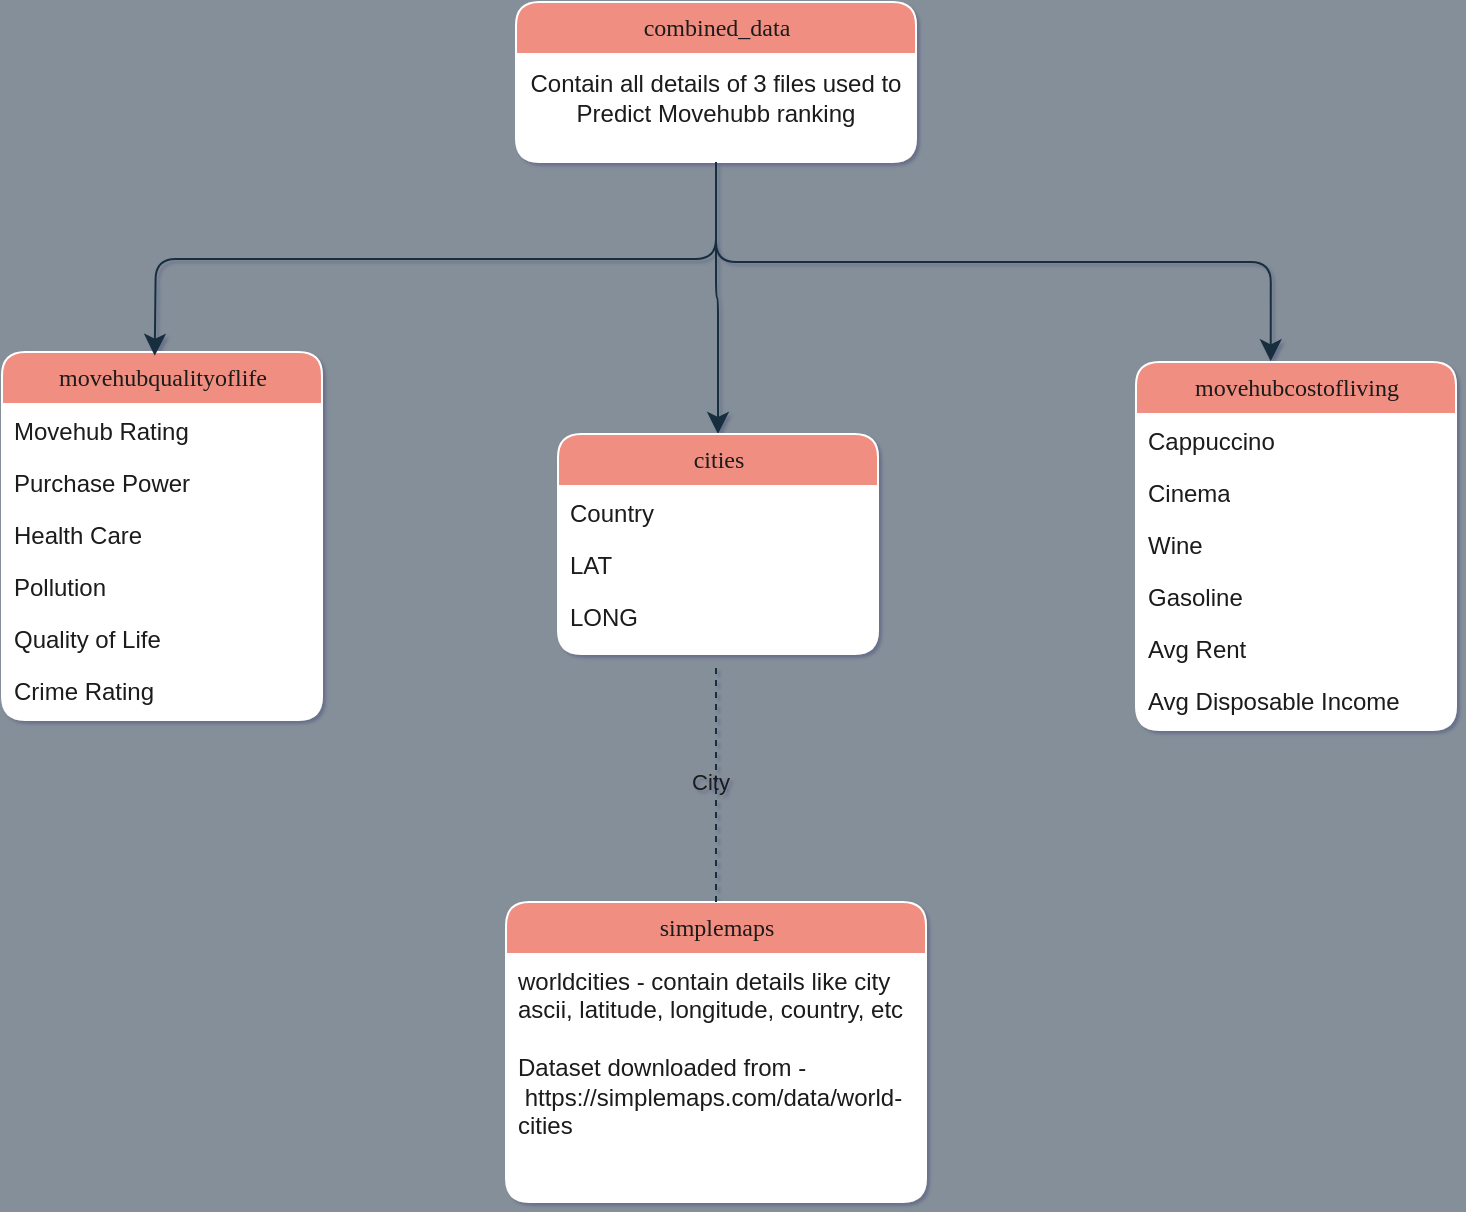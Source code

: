 <mxfile version="24.2.1" type="device">
  <diagram name="Page-1" id="b520641d-4fe3-3701-9064-5fc419738815">
    <mxGraphModel dx="1059" dy="595" grid="0" gridSize="10" guides="1" tooltips="1" connect="1" arrows="1" fold="1" page="1" pageScale="1" pageWidth="1100" pageHeight="850" background="#858f99" math="0" shadow="1">
      <root>
        <mxCell id="0" />
        <mxCell id="1" parent="0" />
        <mxCell id="21ea969265ad0168-6" value="&lt;p data-pm-slice=&quot;1 1 [&amp;quot;body&amp;quot;,{},&amp;quot;bullet_list&amp;quot;,{&amp;quot;tight&amp;quot;:true},&amp;quot;list_item&amp;quot;,{&amp;quot;checked&amp;quot;:null}]&quot;&gt;movehubqualityoflife&lt;/p&gt;" style="swimlane;html=1;fontStyle=0;childLayout=stackLayout;horizontal=1;startSize=26;fillColor=#F08E81;horizontalStack=0;resizeParent=1;resizeLast=0;collapsible=1;marginBottom=0;swimlaneFillColor=#ffffff;align=center;rounded=1;shadow=0;comic=0;labelBackgroundColor=none;strokeWidth=1;fontFamily=Verdana;fontSize=12;strokeColor=#FFFFFF;fontColor=#1A1A1A;" parent="1" vertex="1">
          <mxGeometry x="152" y="274" width="160" height="184" as="geometry" />
        </mxCell>
        <mxCell id="21ea969265ad0168-7" value="Movehub Rating" style="text;html=1;strokeColor=none;fillColor=none;spacingLeft=4;spacingRight=4;whiteSpace=wrap;overflow=hidden;rotatable=0;points=[[0,0.5],[1,0.5]];portConstraint=eastwest;labelBackgroundColor=none;fontColor=#1A1A1A;" parent="21ea969265ad0168-6" vertex="1">
          <mxGeometry y="26" width="160" height="26" as="geometry" />
        </mxCell>
        <mxCell id="21ea969265ad0168-8" value="Purchase Power" style="text;html=1;strokeColor=none;fillColor=none;spacingLeft=4;spacingRight=4;whiteSpace=wrap;overflow=hidden;rotatable=0;points=[[0,0.5],[1,0.5]];portConstraint=eastwest;labelBackgroundColor=none;fontColor=#1A1A1A;" parent="21ea969265ad0168-6" vertex="1">
          <mxGeometry y="52" width="160" height="26" as="geometry" />
        </mxCell>
        <mxCell id="21ea969265ad0168-9" value="Health Care" style="text;html=1;strokeColor=none;fillColor=none;spacingLeft=4;spacingRight=4;whiteSpace=wrap;overflow=hidden;rotatable=0;points=[[0,0.5],[1,0.5]];portConstraint=eastwest;labelBackgroundColor=none;fontColor=#1A1A1A;" parent="21ea969265ad0168-6" vertex="1">
          <mxGeometry y="78" width="160" height="26" as="geometry" />
        </mxCell>
        <mxCell id="vxEjzyEdR56gFQm0rKPo-16" value="Pollution" style="text;html=1;strokeColor=none;fillColor=none;spacingLeft=4;spacingRight=4;whiteSpace=wrap;overflow=hidden;rotatable=0;points=[[0,0.5],[1,0.5]];portConstraint=eastwest;labelBackgroundColor=none;fontColor=#1A1A1A;" vertex="1" parent="21ea969265ad0168-6">
          <mxGeometry y="104" width="160" height="26" as="geometry" />
        </mxCell>
        <mxCell id="vxEjzyEdR56gFQm0rKPo-17" value="Quality of Life" style="text;html=1;strokeColor=none;fillColor=none;spacingLeft=4;spacingRight=4;whiteSpace=wrap;overflow=hidden;rotatable=0;points=[[0,0.5],[1,0.5]];portConstraint=eastwest;labelBackgroundColor=none;fontColor=#1A1A1A;" vertex="1" parent="21ea969265ad0168-6">
          <mxGeometry y="130" width="160" height="26" as="geometry" />
        </mxCell>
        <mxCell id="vxEjzyEdR56gFQm0rKPo-18" value="Crime Rating" style="text;html=1;strokeColor=none;fillColor=none;spacingLeft=4;spacingRight=4;whiteSpace=wrap;overflow=hidden;rotatable=0;points=[[0,0.5],[1,0.5]];portConstraint=eastwest;labelBackgroundColor=none;fontColor=#1A1A1A;" vertex="1" parent="21ea969265ad0168-6">
          <mxGeometry y="156" width="160" height="26" as="geometry" />
        </mxCell>
        <mxCell id="21ea969265ad0168-22" value="combined_data" style="swimlane;html=1;fontStyle=0;childLayout=stackLayout;horizontal=1;startSize=26;fillColor=#F08E81;horizontalStack=0;resizeParent=1;resizeLast=0;collapsible=1;marginBottom=0;swimlaneFillColor=#ffffff;align=center;rounded=1;shadow=0;comic=0;labelBackgroundColor=none;strokeWidth=1;fontFamily=Verdana;fontSize=12;strokeColor=#FFFFFF;fontColor=#1A1A1A;" parent="1" vertex="1">
          <mxGeometry x="409" y="99" width="200" height="80" as="geometry" />
        </mxCell>
        <mxCell id="vxEjzyEdR56gFQm0rKPo-7" value="&lt;div&gt;&lt;br&gt;&lt;/div&gt;Contain all details of 3 files used to Predict Movehubb ranking" style="text;html=1;align=center;verticalAlign=middle;whiteSpace=wrap;rounded=0;labelBackgroundColor=none;fontColor=#1A1A1A;" vertex="1" parent="21ea969265ad0168-22">
          <mxGeometry y="26" width="200" height="30" as="geometry" />
        </mxCell>
        <mxCell id="21ea969265ad0168-36" style="edgeStyle=orthogonalEdgeStyle;html=1;labelBackgroundColor=none;startFill=0;startSize=8;endFill=1;endSize=8;fontFamily=Verdana;fontSize=12;exitX=0.5;exitY=1;exitDx=0;exitDy=0;entryX=0.421;entryY=-0.002;entryDx=0;entryDy=0;entryPerimeter=0;strokeColor=#182E3E;fontColor=default;" parent="1" source="21ea969265ad0168-22" target="vxEjzyEdR56gFQm0rKPo-19" edge="1">
          <mxGeometry relative="1" as="geometry">
            <mxPoint x="689" y="394" as="targetPoint" />
          </mxGeometry>
        </mxCell>
        <mxCell id="21ea969265ad0168-39" style="edgeStyle=orthogonalEdgeStyle;html=1;entryX=0.371;entryY=-0.017;labelBackgroundColor=none;startFill=0;startSize=8;endFill=1;endSize=8;fontFamily=Verdana;fontSize=12;exitX=0.5;exitY=1;exitDx=0;exitDy=0;entryDx=0;entryDy=0;entryPerimeter=0;strokeColor=#182E3E;fontColor=default;" parent="1" source="21ea969265ad0168-22" edge="1">
          <mxGeometry relative="1" as="geometry">
            <Array as="points" />
            <mxPoint x="228.36" y="275.872" as="targetPoint" />
          </mxGeometry>
        </mxCell>
        <mxCell id="21ea969265ad0168-43" style="edgeStyle=orthogonalEdgeStyle;html=1;labelBackgroundColor=none;startFill=0;startSize=8;endFill=1;endSize=8;fontFamily=Verdana;fontSize=12;exitX=0.5;exitY=1;exitDx=0;exitDy=0;entryX=0.5;entryY=0;entryDx=0;entryDy=0;strokeColor=#182E3E;fontColor=default;" parent="1" source="21ea969265ad0168-22" edge="1" target="vxEjzyEdR56gFQm0rKPo-8">
          <mxGeometry relative="1" as="geometry">
            <mxPoint x="949" y="400" as="targetPoint" />
            <mxPoint x="679.0" y="152.077" as="sourcePoint" />
          </mxGeometry>
        </mxCell>
        <mxCell id="vxEjzyEdR56gFQm0rKPo-8" value="&lt;p data-pm-slice=&quot;1 1 [&amp;quot;body&amp;quot;,{},&amp;quot;bullet_list&amp;quot;,{&amp;quot;tight&amp;quot;:true},&amp;quot;list_item&amp;quot;,{&amp;quot;checked&amp;quot;:null}]&quot;&gt;cities&lt;/p&gt;" style="swimlane;html=1;fontStyle=0;childLayout=stackLayout;horizontal=1;startSize=26;fillColor=#F08E81;horizontalStack=0;resizeParent=1;resizeLast=0;collapsible=1;marginBottom=0;swimlaneFillColor=#ffffff;align=center;rounded=1;shadow=0;comic=0;labelBackgroundColor=none;strokeWidth=1;fontFamily=Verdana;fontSize=12;strokeColor=#FFFFFF;fontColor=#1A1A1A;" vertex="1" parent="1">
          <mxGeometry x="430" y="315" width="160" height="110" as="geometry" />
        </mxCell>
        <mxCell id="vxEjzyEdR56gFQm0rKPo-9" value="Country" style="text;html=1;strokeColor=none;fillColor=none;spacingLeft=4;spacingRight=4;whiteSpace=wrap;overflow=hidden;rotatable=0;points=[[0,0.5],[1,0.5]];portConstraint=eastwest;labelBackgroundColor=none;fontColor=#1A1A1A;" vertex="1" parent="vxEjzyEdR56gFQm0rKPo-8">
          <mxGeometry y="26" width="160" height="26" as="geometry" />
        </mxCell>
        <mxCell id="vxEjzyEdR56gFQm0rKPo-10" value="LAT" style="text;html=1;strokeColor=none;fillColor=none;spacingLeft=4;spacingRight=4;whiteSpace=wrap;overflow=hidden;rotatable=0;points=[[0,0.5],[1,0.5]];portConstraint=eastwest;labelBackgroundColor=none;fontColor=#1A1A1A;" vertex="1" parent="vxEjzyEdR56gFQm0rKPo-8">
          <mxGeometry y="52" width="160" height="26" as="geometry" />
        </mxCell>
        <mxCell id="vxEjzyEdR56gFQm0rKPo-11" value="LONG" style="text;html=1;strokeColor=none;fillColor=none;spacingLeft=4;spacingRight=4;whiteSpace=wrap;overflow=hidden;rotatable=0;points=[[0,0.5],[1,0.5]];portConstraint=eastwest;labelBackgroundColor=none;fontColor=#1A1A1A;" vertex="1" parent="vxEjzyEdR56gFQm0rKPo-8">
          <mxGeometry y="78" width="160" height="26" as="geometry" />
        </mxCell>
        <mxCell id="vxEjzyEdR56gFQm0rKPo-19" value="&lt;p data-pm-slice=&quot;1 1 [&amp;quot;body&amp;quot;,{},&amp;quot;bullet_list&amp;quot;,{&amp;quot;tight&amp;quot;:true},&amp;quot;list_item&amp;quot;,{&amp;quot;checked&amp;quot;:null}]&quot;&gt;movehubcostofliving&lt;/p&gt;" style="swimlane;html=1;fontStyle=0;childLayout=stackLayout;horizontal=1;startSize=26;fillColor=#F08E81;horizontalStack=0;resizeParent=1;resizeLast=0;collapsible=1;marginBottom=0;swimlaneFillColor=#ffffff;align=center;rounded=1;shadow=0;comic=0;labelBackgroundColor=none;strokeWidth=1;fontFamily=Verdana;fontSize=12;strokeColor=#FFFFFF;fontColor=#1A1A1A;" vertex="1" parent="1">
          <mxGeometry x="719" y="279" width="160" height="184" as="geometry" />
        </mxCell>
        <mxCell id="vxEjzyEdR56gFQm0rKPo-21" value="Cappuccino" style="text;html=1;strokeColor=none;fillColor=none;spacingLeft=4;spacingRight=4;whiteSpace=wrap;overflow=hidden;rotatable=0;points=[[0,0.5],[1,0.5]];portConstraint=eastwest;labelBackgroundColor=none;fontColor=#1A1A1A;" vertex="1" parent="vxEjzyEdR56gFQm0rKPo-19">
          <mxGeometry y="26" width="160" height="26" as="geometry" />
        </mxCell>
        <mxCell id="vxEjzyEdR56gFQm0rKPo-22" value="Cinema" style="text;html=1;strokeColor=none;fillColor=none;spacingLeft=4;spacingRight=4;whiteSpace=wrap;overflow=hidden;rotatable=0;points=[[0,0.5],[1,0.5]];portConstraint=eastwest;labelBackgroundColor=none;fontColor=#1A1A1A;" vertex="1" parent="vxEjzyEdR56gFQm0rKPo-19">
          <mxGeometry y="52" width="160" height="26" as="geometry" />
        </mxCell>
        <mxCell id="vxEjzyEdR56gFQm0rKPo-23" value="Wine" style="text;html=1;strokeColor=none;fillColor=none;spacingLeft=4;spacingRight=4;whiteSpace=wrap;overflow=hidden;rotatable=0;points=[[0,0.5],[1,0.5]];portConstraint=eastwest;labelBackgroundColor=none;fontColor=#1A1A1A;" vertex="1" parent="vxEjzyEdR56gFQm0rKPo-19">
          <mxGeometry y="78" width="160" height="26" as="geometry" />
        </mxCell>
        <mxCell id="vxEjzyEdR56gFQm0rKPo-24" value="Gasoline" style="text;html=1;strokeColor=none;fillColor=none;spacingLeft=4;spacingRight=4;whiteSpace=wrap;overflow=hidden;rotatable=0;points=[[0,0.5],[1,0.5]];portConstraint=eastwest;labelBackgroundColor=none;fontColor=#1A1A1A;" vertex="1" parent="vxEjzyEdR56gFQm0rKPo-19">
          <mxGeometry y="104" width="160" height="26" as="geometry" />
        </mxCell>
        <mxCell id="vxEjzyEdR56gFQm0rKPo-25" value="Avg Rent" style="text;html=1;strokeColor=none;fillColor=none;spacingLeft=4;spacingRight=4;whiteSpace=wrap;overflow=hidden;rotatable=0;points=[[0,0.5],[1,0.5]];portConstraint=eastwest;labelBackgroundColor=none;fontColor=#1A1A1A;" vertex="1" parent="vxEjzyEdR56gFQm0rKPo-19">
          <mxGeometry y="130" width="160" height="26" as="geometry" />
        </mxCell>
        <mxCell id="vxEjzyEdR56gFQm0rKPo-27" value="Avg Disposable Income" style="text;html=1;strokeColor=none;fillColor=none;spacingLeft=4;spacingRight=4;whiteSpace=wrap;overflow=hidden;rotatable=0;points=[[0,0.5],[1,0.5]];portConstraint=eastwest;labelBackgroundColor=none;fontColor=#1A1A1A;" vertex="1" parent="vxEjzyEdR56gFQm0rKPo-19">
          <mxGeometry y="156" width="160" height="26" as="geometry" />
        </mxCell>
        <mxCell id="vxEjzyEdR56gFQm0rKPo-30" value="&lt;p data-pm-slice=&quot;1 1 [&amp;quot;body&amp;quot;,{},&amp;quot;bullet_list&amp;quot;,{&amp;quot;tight&amp;quot;:true},&amp;quot;list_item&amp;quot;,{&amp;quot;checked&amp;quot;:null}]&quot;&gt;simplemaps&lt;/p&gt;" style="swimlane;html=1;fontStyle=0;childLayout=stackLayout;horizontal=1;startSize=26;fillColor=#F08E81;horizontalStack=0;resizeParent=1;resizeLast=0;collapsible=1;marginBottom=0;swimlaneFillColor=#ffffff;align=center;rounded=1;shadow=0;comic=0;labelBackgroundColor=none;strokeWidth=1;fontFamily=Verdana;fontSize=12;strokeColor=#FFFFFF;fontColor=#1A1A1A;" vertex="1" parent="1">
          <mxGeometry x="404" y="549" width="210" height="150" as="geometry" />
        </mxCell>
        <mxCell id="vxEjzyEdR56gFQm0rKPo-32" value="worldcities - contain details like city ascii, latitude, longitude, country, etc&lt;div&gt;&lt;br&gt;&lt;/div&gt;&lt;div&gt;Dataset downloaded from -&amp;nbsp;https://simplemaps.com/data/&lt;span style=&quot;background-color: initial;&quot;&gt;world-cities&lt;/span&gt;&lt;/div&gt;" style="text;html=1;strokeColor=none;fillColor=none;spacingLeft=4;spacingRight=4;whiteSpace=wrap;overflow=hidden;rotatable=0;points=[[0,0.5],[1,0.5]];portConstraint=eastwest;labelBackgroundColor=none;fontColor=#1A1A1A;" vertex="1" parent="vxEjzyEdR56gFQm0rKPo-30">
          <mxGeometry y="26" width="210" height="104" as="geometry" />
        </mxCell>
        <mxCell id="vxEjzyEdR56gFQm0rKPo-37" value="" style="endArrow=none;dashed=1;html=1;rounded=0;exitX=0.5;exitY=0;exitDx=0;exitDy=0;labelBackgroundColor=none;strokeColor=#182E3E;fontColor=default;" edge="1" parent="1" source="vxEjzyEdR56gFQm0rKPo-30">
          <mxGeometry width="50" height="50" relative="1" as="geometry">
            <mxPoint x="289" y="519" as="sourcePoint" />
            <mxPoint x="509" y="429" as="targetPoint" />
          </mxGeometry>
        </mxCell>
        <mxCell id="vxEjzyEdR56gFQm0rKPo-38" value="City" style="edgeLabel;html=1;align=center;verticalAlign=middle;resizable=0;points=[];labelBackgroundColor=none;fontColor=#1A1A1A;" vertex="1" connectable="0" parent="vxEjzyEdR56gFQm0rKPo-37">
          <mxGeometry x="-0.002" y="3" relative="1" as="geometry">
            <mxPoint as="offset" />
          </mxGeometry>
        </mxCell>
      </root>
    </mxGraphModel>
  </diagram>
</mxfile>
